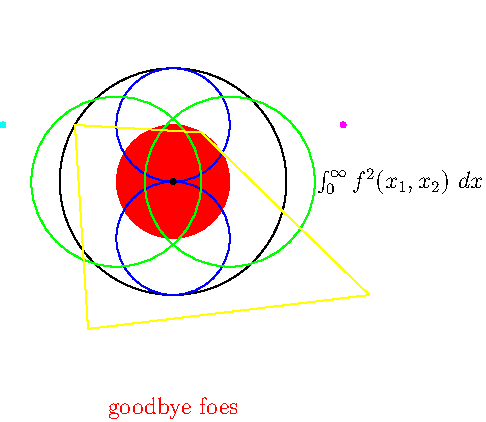 unitsize(1cm);

filldraw(circle((0,0), 2), white, black);
fill(unitcircle, red);
draw(circle(N, 1), blue);
draw(circle(S, 1), blue);
draw(circle(E, 3/2), green);
draw(circle(W, 3/2), green);

dot((0,0));
dot(3*E+N, magenta);
dot(-E-E-E-S, cyan);

label("hello friends", (0, 1+1+1), white);
label("\( \int_0^\infty f^2(x_1, x_2)\ dx \)", 4*E);
label("goodbye foes", (-N)+S-1+2*E+S-1-N, red);

draw(dir(60)--2*dir(150)--3*dir(240)--4*dir(330)--cycle, yellow);
